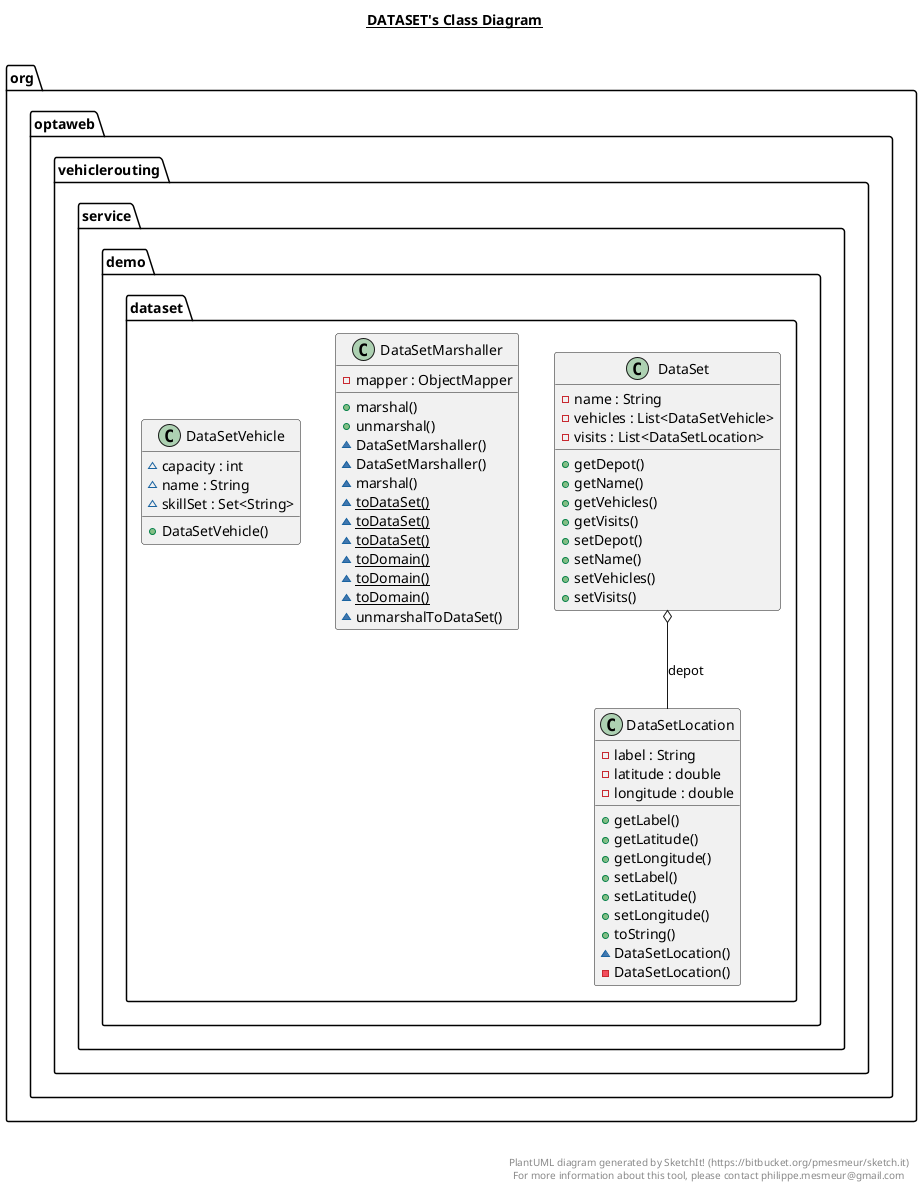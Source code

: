 @startuml

title __DATASET's Class Diagram__\n

  namespace org.optaweb.vehiclerouting {
    namespace service.demo {
      namespace dataset {
        class org.optaweb.vehiclerouting.service.demo.dataset.DataSet {
            - name : String
            - vehicles : List<DataSetVehicle>
            - visits : List<DataSetLocation>
            + getDepot()
            + getName()
            + getVehicles()
            + getVisits()
            + setDepot()
            + setName()
            + setVehicles()
            + setVisits()
        }
      }
    }
  }
  

  namespace org.optaweb.vehiclerouting {
    namespace service.demo {
      namespace dataset {
        class org.optaweb.vehiclerouting.service.demo.dataset.DataSetLocation {
            - label : String
            - latitude : double
            - longitude : double
            + getLabel()
            + getLatitude()
            + getLongitude()
            + setLabel()
            + setLatitude()
            + setLongitude()
            + toString()
            ~ DataSetLocation()
            - DataSetLocation()
        }
      }
    }
  }
  

  namespace org.optaweb.vehiclerouting {
    namespace service.demo {
      namespace dataset {
        class org.optaweb.vehiclerouting.service.demo.dataset.DataSetMarshaller {
            - mapper : ObjectMapper
            + marshal()
            + unmarshal()
            ~ DataSetMarshaller()
            ~ DataSetMarshaller()
            ~ marshal()
            {static} ~ toDataSet()
            {static} ~ toDataSet()
            {static} ~ toDataSet()
            {static} ~ toDomain()
            {static} ~ toDomain()
            {static} ~ toDomain()
            ~ unmarshalToDataSet()
        }
      }
    }
  }
  

  namespace org.optaweb.vehiclerouting {
    namespace service.demo {
      namespace dataset {
        class org.optaweb.vehiclerouting.service.demo.dataset.DataSetVehicle {
            ~ capacity : int
            ~ name : String
            ~ skillSet : Set<String>
            + DataSetVehicle()
        }
      }
    }
  }
  

  org.optaweb.vehiclerouting.service.demo.dataset.DataSet o-- org.optaweb.vehiclerouting.service.demo.dataset.DataSetLocation : depot


right footer


PlantUML diagram generated by SketchIt! (https://bitbucket.org/pmesmeur/sketch.it)
For more information about this tool, please contact philippe.mesmeur@gmail.com
endfooter

@enduml
